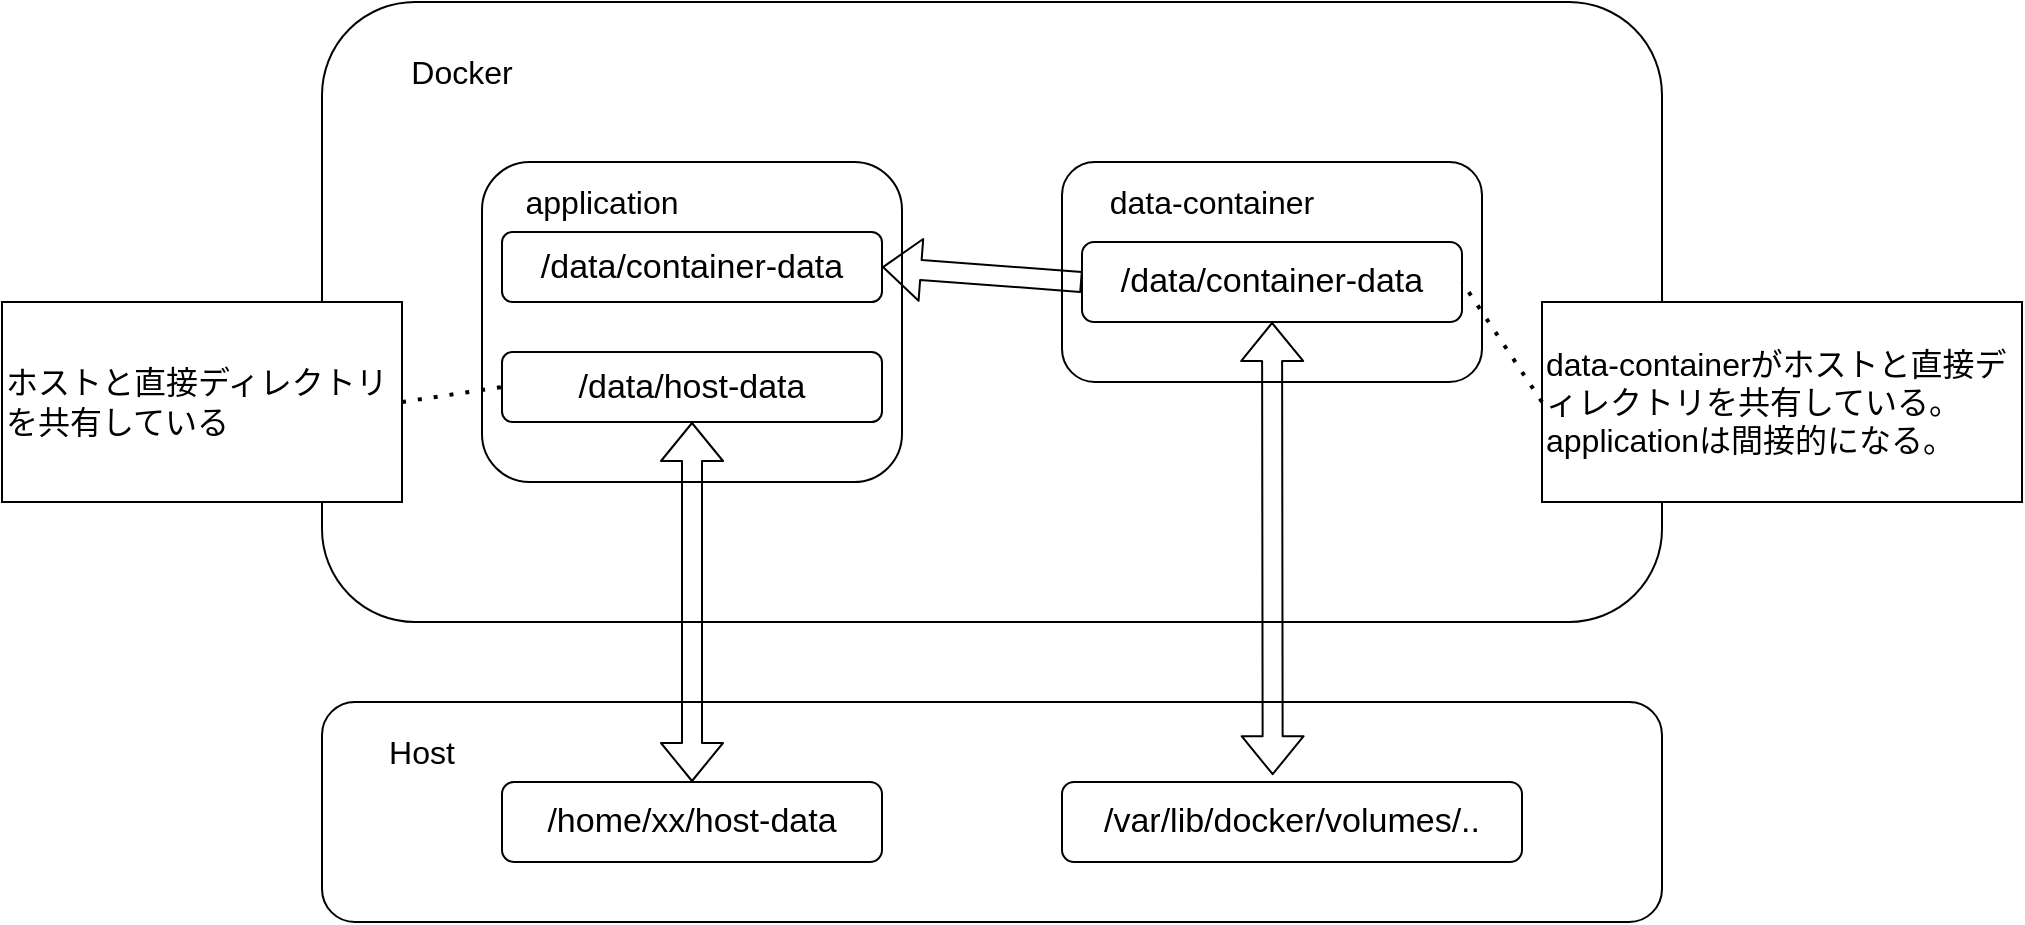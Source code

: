 <mxfile>
    <diagram id="sf-9KEuH9JFA19OB01CP" name="ページ1">
        <mxGraphModel dx="1587" dy="409" grid="1" gridSize="10" guides="1" tooltips="1" connect="1" arrows="1" fold="1" page="1" pageScale="1" pageWidth="827" pageHeight="1169" math="0" shadow="0">
            <root>
                <mxCell id="0"/>
                <mxCell id="1" parent="0"/>
                <mxCell id="2" value="" style="rounded=1;whiteSpace=wrap;html=1;align=center;verticalAlign=top;" vertex="1" parent="1">
                    <mxGeometry x="80" y="50" width="670" height="310" as="geometry"/>
                </mxCell>
                <mxCell id="3" value="" style="rounded=1;whiteSpace=wrap;html=1;" vertex="1" parent="1">
                    <mxGeometry x="160" y="130" width="210" height="160" as="geometry"/>
                </mxCell>
                <mxCell id="4" value="" style="rounded=1;whiteSpace=wrap;html=1;" vertex="1" parent="1">
                    <mxGeometry x="450" y="130" width="210" height="110" as="geometry"/>
                </mxCell>
                <mxCell id="5" value="" style="rounded=1;whiteSpace=wrap;html=1;" vertex="1" parent="1">
                    <mxGeometry x="80" y="400" width="670" height="110" as="geometry"/>
                </mxCell>
                <mxCell id="6" value="&lt;span style=&quot;font-size: 17px&quot;&gt;/home/xx/host-data&lt;/span&gt;" style="rounded=1;whiteSpace=wrap;html=1;" vertex="1" parent="1">
                    <mxGeometry x="170" y="440" width="190" height="40" as="geometry"/>
                </mxCell>
                <mxCell id="7" value="&lt;span style=&quot;font-size: 17px&quot;&gt;/var/lib/docker/volumes/..&lt;/span&gt;" style="rounded=1;whiteSpace=wrap;html=1;" vertex="1" parent="1">
                    <mxGeometry x="450" y="440" width="230" height="40" as="geometry"/>
                </mxCell>
                <mxCell id="8" value="Docker" style="text;html=1;strokeColor=none;fillColor=none;align=center;verticalAlign=middle;whiteSpace=wrap;rounded=0;fontSize=16;" vertex="1" parent="1">
                    <mxGeometry x="120" y="70" width="60" height="30" as="geometry"/>
                </mxCell>
                <mxCell id="9" value="application" style="text;html=1;strokeColor=none;fillColor=none;align=center;verticalAlign=middle;whiteSpace=wrap;rounded=0;fontSize=16;" vertex="1" parent="1">
                    <mxGeometry x="170" y="135" width="100" height="30" as="geometry"/>
                </mxCell>
                <mxCell id="10" value="data-container" style="text;html=1;strokeColor=none;fillColor=none;align=center;verticalAlign=middle;whiteSpace=wrap;rounded=0;fontSize=16;" vertex="1" parent="1">
                    <mxGeometry x="460" y="135" width="130" height="30" as="geometry"/>
                </mxCell>
                <mxCell id="11" value="/data/container-data" style="rounded=1;whiteSpace=wrap;html=1;fontSize=17;" vertex="1" parent="1">
                    <mxGeometry x="460" y="170" width="190" height="40" as="geometry"/>
                </mxCell>
                <mxCell id="12" value="" style="shape=flexArrow;endArrow=classic;startArrow=classic;html=1;fontSize=17;exitX=0.458;exitY=-0.085;exitDx=0;exitDy=0;exitPerimeter=0;" edge="1" parent="1" source="7" target="11">
                    <mxGeometry width="100" height="100" relative="1" as="geometry">
                        <mxPoint x="370" y="330" as="sourcePoint"/>
                        <mxPoint x="470" y="230" as="targetPoint"/>
                    </mxGeometry>
                </mxCell>
                <mxCell id="13" value="" style="shape=flexArrow;endArrow=classic;html=1;fontSize=17;exitX=0;exitY=0.5;exitDx=0;exitDy=0;entryX=1;entryY=0.5;entryDx=0;entryDy=0;" edge="1" parent="1" source="11" target="14">
                    <mxGeometry width="50" height="50" relative="1" as="geometry">
                        <mxPoint x="400" y="310" as="sourcePoint"/>
                        <mxPoint x="450" y="260" as="targetPoint"/>
                    </mxGeometry>
                </mxCell>
                <mxCell id="14" value="&lt;span&gt;/data/container-data&lt;/span&gt;" style="rounded=1;whiteSpace=wrap;html=1;fontSize=17;" vertex="1" parent="1">
                    <mxGeometry x="170" y="165" width="190" height="35" as="geometry"/>
                </mxCell>
                <mxCell id="15" value="&lt;span&gt;/data/host-data&lt;/span&gt;" style="rounded=1;whiteSpace=wrap;html=1;fontSize=17;" vertex="1" parent="1">
                    <mxGeometry x="170" y="225" width="190" height="35" as="geometry"/>
                </mxCell>
                <mxCell id="17" value="" style="shape=flexArrow;endArrow=classic;startArrow=classic;html=1;fontSize=16;entryX=0.5;entryY=1;entryDx=0;entryDy=0;exitX=0.5;exitY=0;exitDx=0;exitDy=0;" edge="1" parent="1" source="6" target="15">
                    <mxGeometry width="100" height="100" relative="1" as="geometry">
                        <mxPoint x="310" y="430" as="sourcePoint"/>
                        <mxPoint x="410" y="330" as="targetPoint"/>
                    </mxGeometry>
                </mxCell>
                <mxCell id="18" value="Host" style="text;html=1;strokeColor=none;fillColor=none;align=center;verticalAlign=middle;whiteSpace=wrap;rounded=0;fontSize=16;" vertex="1" parent="1">
                    <mxGeometry x="100" y="410" width="60" height="30" as="geometry"/>
                </mxCell>
                <mxCell id="19" value="ホストと直接ディレクトリを共有している" style="rounded=0;whiteSpace=wrap;html=1;fontSize=16;align=left;" vertex="1" parent="1">
                    <mxGeometry x="-80" y="200" width="200" height="100" as="geometry"/>
                </mxCell>
                <mxCell id="20" value="" style="endArrow=none;dashed=1;html=1;dashPattern=1 3;strokeWidth=2;fontSize=16;exitX=1;exitY=0.5;exitDx=0;exitDy=0;entryX=0;entryY=0.5;entryDx=0;entryDy=0;" edge="1" parent="1" source="19" target="15">
                    <mxGeometry width="50" height="50" relative="1" as="geometry">
                        <mxPoint x="160" y="280" as="sourcePoint"/>
                        <mxPoint x="210" y="230" as="targetPoint"/>
                    </mxGeometry>
                </mxCell>
                <mxCell id="21" value="data-containerがホストと直接ディレクトリを共有している。&lt;br&gt;applicationは間接的になる。" style="rounded=0;whiteSpace=wrap;html=1;fontSize=16;align=left;" vertex="1" parent="1">
                    <mxGeometry x="690" y="200" width="240" height="100" as="geometry"/>
                </mxCell>
                <mxCell id="22" value="" style="endArrow=none;dashed=1;html=1;dashPattern=1 3;strokeWidth=2;fontSize=16;entryX=1;entryY=0.5;entryDx=0;entryDy=0;exitX=0;exitY=0.5;exitDx=0;exitDy=0;" edge="1" parent="1" source="21" target="11">
                    <mxGeometry width="50" height="50" relative="1" as="geometry">
                        <mxPoint x="430" y="260" as="sourcePoint"/>
                        <mxPoint x="480" y="210" as="targetPoint"/>
                    </mxGeometry>
                </mxCell>
            </root>
        </mxGraphModel>
    </diagram>
</mxfile>